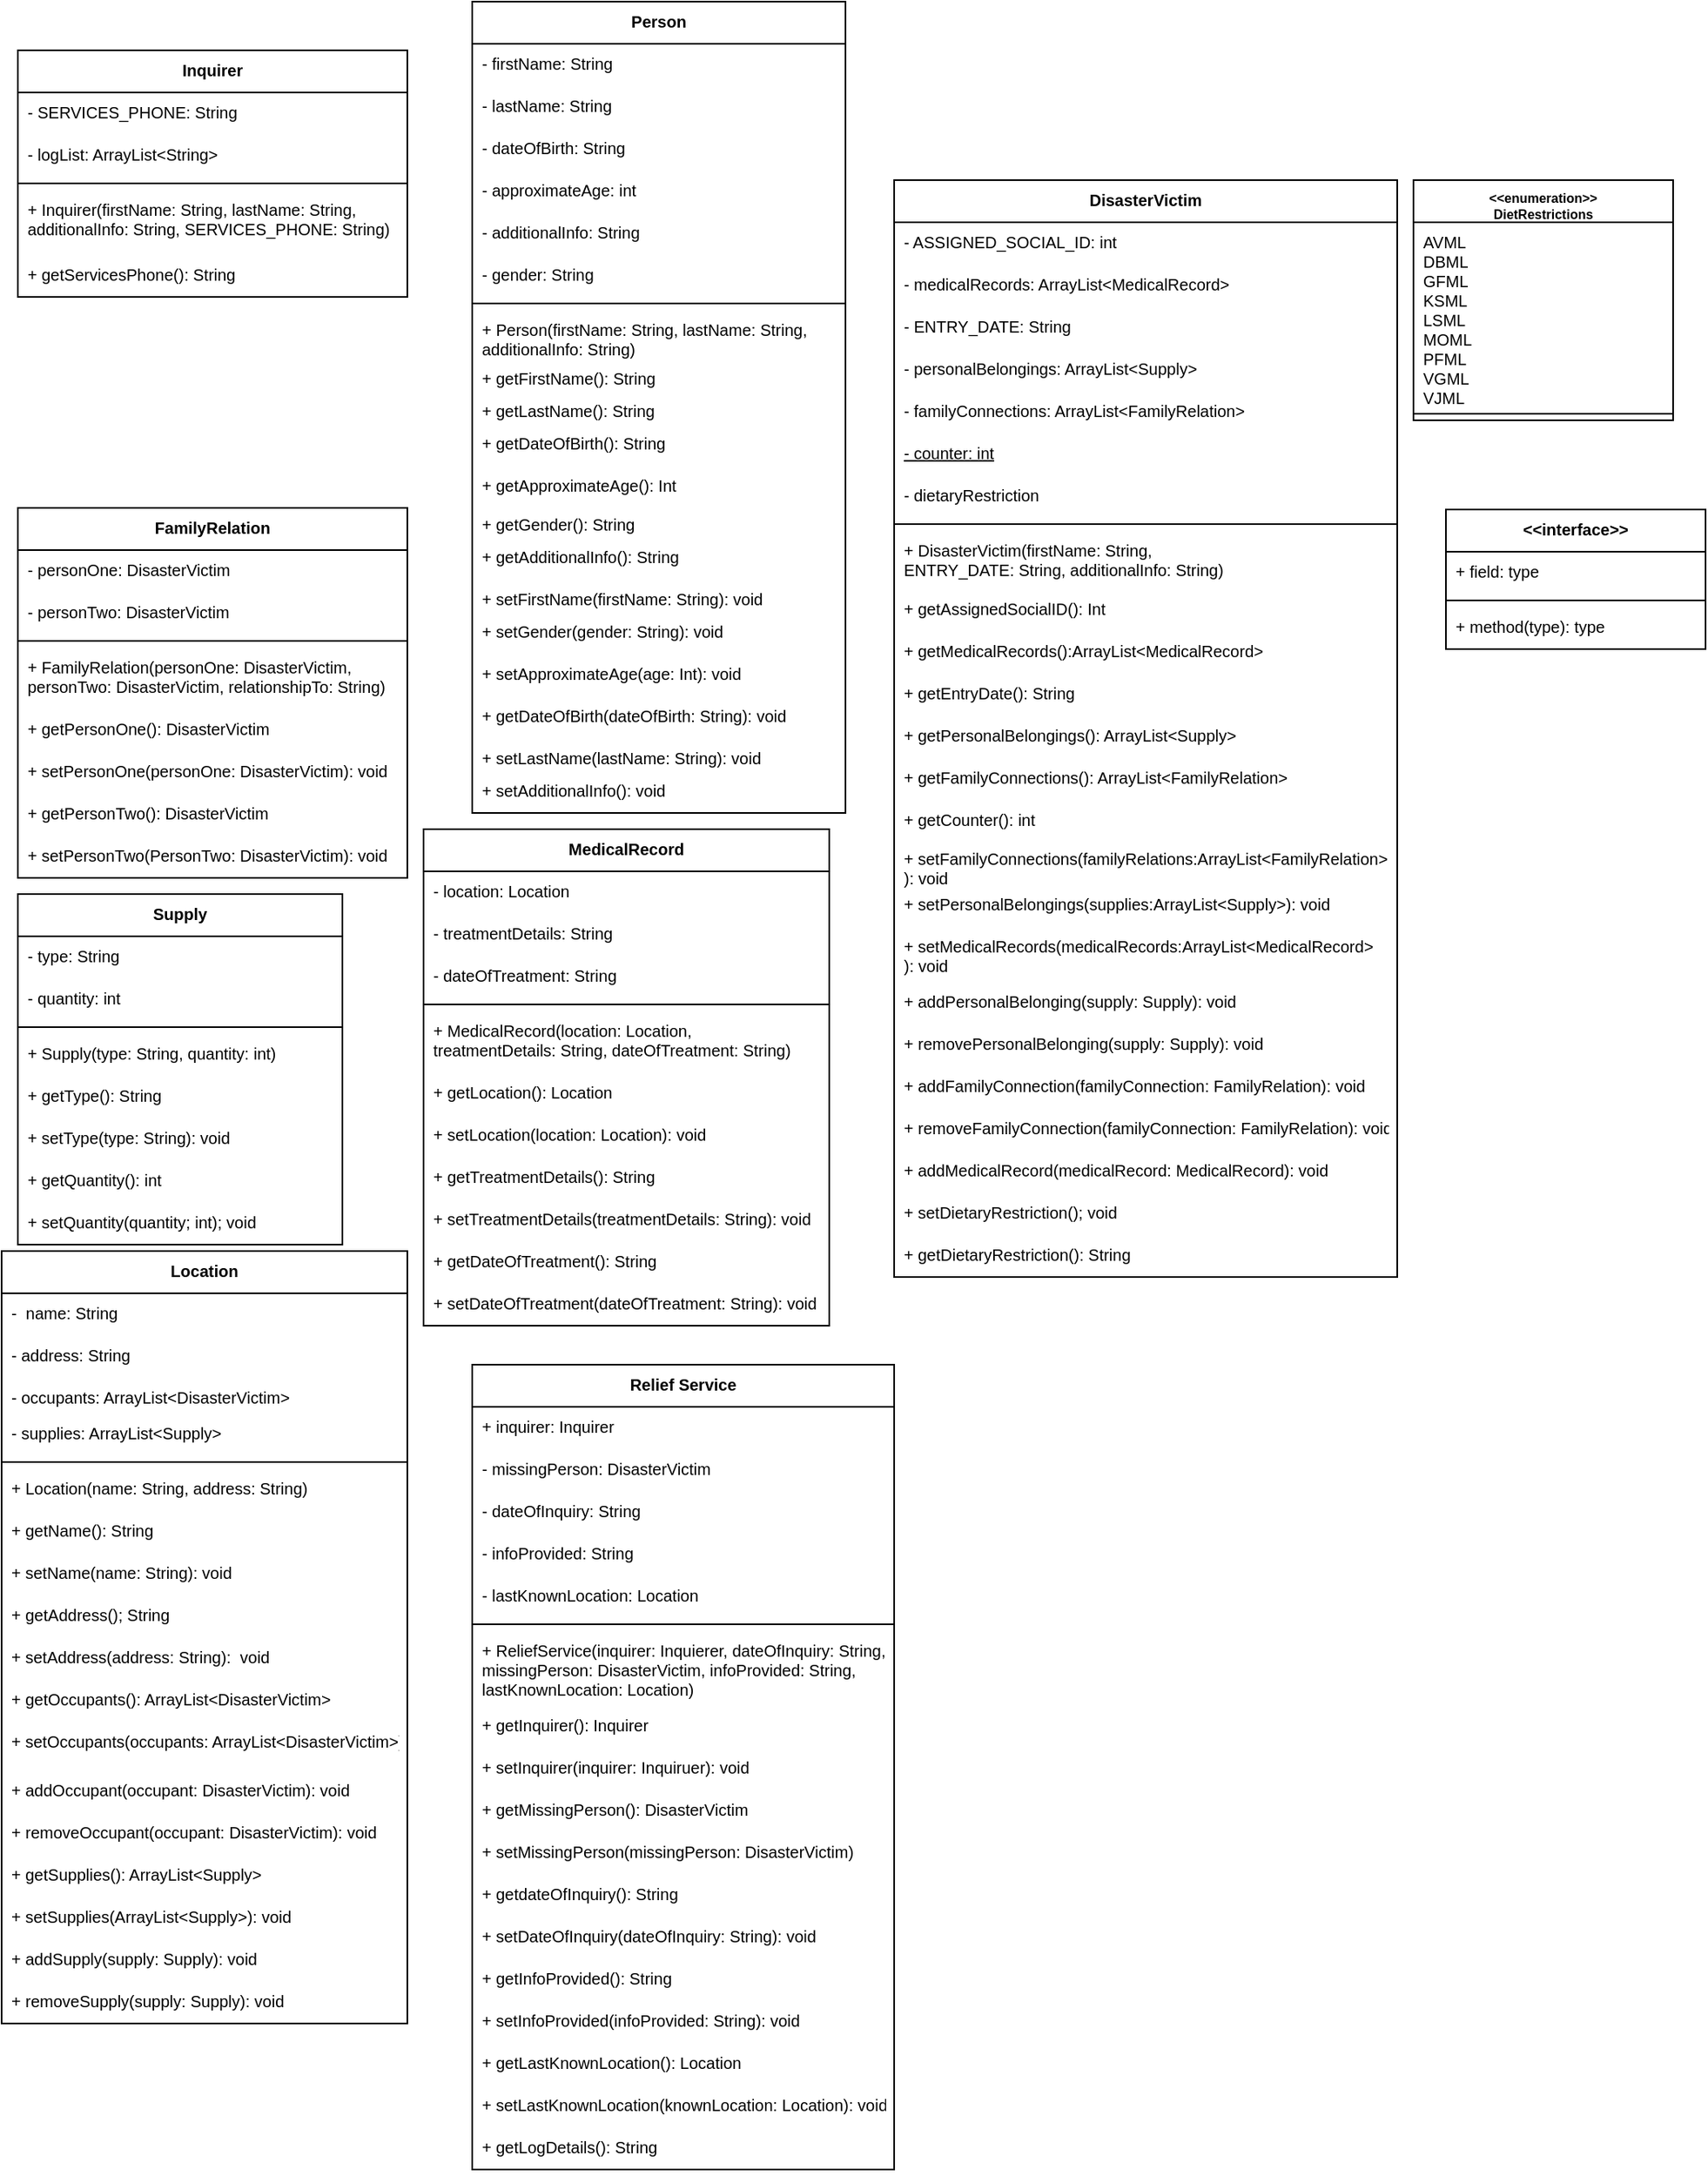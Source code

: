 <mxfile>
    <diagram id="2Wx-YCGaBBmbZaYyJ9i_" name="Page-1">
        <mxGraphModel dx="1131" dy="820" grid="1" gridSize="10" guides="1" tooltips="1" connect="1" arrows="1" fold="1" page="1" pageScale="1" pageWidth="850" pageHeight="1100" math="0" shadow="0">
            <root>
                <mxCell id="0"/>
                <mxCell id="1" parent="0"/>
                <mxCell id="32" value="DisasterVictim" style="swimlane;fontStyle=1;align=center;verticalAlign=top;childLayout=stackLayout;horizontal=1;startSize=26;horizontalStack=0;resizeParent=1;resizeParentMax=0;resizeLast=0;collapsible=1;marginBottom=0;fontSize=10;" vertex="1" parent="1">
                    <mxGeometry x="660" y="120" width="310" height="676" as="geometry"/>
                </mxCell>
                <mxCell id="33" value="- ASSIGNED_SOCIAL_ID: int" style="text;strokeColor=none;fillColor=none;align=left;verticalAlign=top;spacingLeft=4;spacingRight=4;overflow=hidden;rotatable=0;points=[[0,0.5],[1,0.5]];portConstraint=eastwest;fontSize=10;" vertex="1" parent="32">
                    <mxGeometry y="26" width="310" height="26" as="geometry"/>
                </mxCell>
                <mxCell id="36" value="- medicalRecords: ArrayList&lt;MedicalRecord&gt;" style="text;strokeColor=none;fillColor=none;align=left;verticalAlign=top;spacingLeft=4;spacingRight=4;overflow=hidden;rotatable=0;points=[[0,0.5],[1,0.5]];portConstraint=eastwest;fontSize=10;" vertex="1" parent="32">
                    <mxGeometry y="52" width="310" height="26" as="geometry"/>
                </mxCell>
                <mxCell id="38" value="- ENTRY_DATE: String" style="text;strokeColor=none;fillColor=none;align=left;verticalAlign=top;spacingLeft=4;spacingRight=4;overflow=hidden;rotatable=0;points=[[0,0.5],[1,0.5]];portConstraint=eastwest;fontSize=10;" vertex="1" parent="32">
                    <mxGeometry y="78" width="310" height="26" as="geometry"/>
                </mxCell>
                <mxCell id="39" value="- personalBelongings: ArrayList&lt;Supply&gt;" style="text;strokeColor=none;fillColor=none;align=left;verticalAlign=top;spacingLeft=4;spacingRight=4;overflow=hidden;rotatable=0;points=[[0,0.5],[1,0.5]];portConstraint=eastwest;fontSize=10;" vertex="1" parent="32">
                    <mxGeometry y="104" width="310" height="26" as="geometry"/>
                </mxCell>
                <mxCell id="83" value="- familyConnections: ArrayList&lt;FamilyRelation&gt;" style="text;strokeColor=none;fillColor=none;align=left;verticalAlign=top;spacingLeft=4;spacingRight=4;overflow=hidden;rotatable=0;points=[[0,0.5],[1,0.5]];portConstraint=eastwest;fontSize=10;" vertex="1" parent="32">
                    <mxGeometry y="130" width="310" height="26" as="geometry"/>
                </mxCell>
                <mxCell id="41" value="- counter: int" style="text;strokeColor=none;fillColor=none;align=left;verticalAlign=top;spacingLeft=4;spacingRight=4;overflow=hidden;rotatable=0;points=[[0,0.5],[1,0.5]];portConstraint=eastwest;fontSize=10;fontStyle=4" vertex="1" parent="32">
                    <mxGeometry y="156" width="310" height="26" as="geometry"/>
                </mxCell>
                <mxCell id="170" value="- dietaryRestriction" style="text;strokeColor=none;fillColor=none;align=left;verticalAlign=top;spacingLeft=4;spacingRight=4;overflow=hidden;rotatable=0;points=[[0,0.5],[1,0.5]];portConstraint=eastwest;fontSize=10;" vertex="1" parent="32">
                    <mxGeometry y="182" width="310" height="26" as="geometry"/>
                </mxCell>
                <mxCell id="34" value="" style="line;strokeWidth=1;fillColor=none;align=left;verticalAlign=middle;spacingTop=-1;spacingLeft=3;spacingRight=3;rotatable=0;labelPosition=right;points=[];portConstraint=eastwest;strokeColor=inherit;fontSize=10;" vertex="1" parent="32">
                    <mxGeometry y="208" width="310" height="8" as="geometry"/>
                </mxCell>
                <mxCell id="35" value="+ DisasterVictim(firstName: String, &#10;ENTRY_DATE: String, additionalInfo: String)" style="text;strokeColor=none;fillColor=none;align=left;verticalAlign=top;spacingLeft=4;spacingRight=4;overflow=hidden;rotatable=0;points=[[0,0.5],[1,0.5]];portConstraint=eastwest;fontSize=10;" vertex="1" parent="32">
                    <mxGeometry y="216" width="310" height="36" as="geometry"/>
                </mxCell>
                <mxCell id="80" value="+ getAssignedSocialID(): Int" style="text;strokeColor=none;fillColor=none;align=left;verticalAlign=top;spacingLeft=4;spacingRight=4;overflow=hidden;rotatable=0;points=[[0,0.5],[1,0.5]];portConstraint=eastwest;fontSize=10;" vertex="1" parent="32">
                    <mxGeometry y="252" width="310" height="26" as="geometry"/>
                </mxCell>
                <mxCell id="81" value="+ getMedicalRecords():ArrayList&lt;MedicalRecord&gt;" style="text;strokeColor=none;fillColor=none;align=left;verticalAlign=top;spacingLeft=4;spacingRight=4;overflow=hidden;rotatable=0;points=[[0,0.5],[1,0.5]];portConstraint=eastwest;fontSize=10;" vertex="1" parent="32">
                    <mxGeometry y="278" width="310" height="26" as="geometry"/>
                </mxCell>
                <mxCell id="82" value="+ getEntryDate(): String" style="text;strokeColor=none;fillColor=none;align=left;verticalAlign=top;spacingLeft=4;spacingRight=4;overflow=hidden;rotatable=0;points=[[0,0.5],[1,0.5]];portConstraint=eastwest;fontSize=10;" vertex="1" parent="32">
                    <mxGeometry y="304" width="310" height="26" as="geometry"/>
                </mxCell>
                <mxCell id="84" value="+ getPersonalBelongings(): ArrayList&lt;Supply&gt;" style="text;strokeColor=none;fillColor=none;align=left;verticalAlign=top;spacingLeft=4;spacingRight=4;overflow=hidden;rotatable=0;points=[[0,0.5],[1,0.5]];portConstraint=eastwest;fontSize=10;" vertex="1" parent="32">
                    <mxGeometry y="330" width="310" height="26" as="geometry"/>
                </mxCell>
                <mxCell id="85" value="+ getFamilyConnections(): ArrayList&lt;FamilyRelation&gt;" style="text;strokeColor=none;fillColor=none;align=left;verticalAlign=top;spacingLeft=4;spacingRight=4;overflow=hidden;rotatable=0;points=[[0,0.5],[1,0.5]];portConstraint=eastwest;fontSize=10;" vertex="1" parent="32">
                    <mxGeometry y="356" width="310" height="26" as="geometry"/>
                </mxCell>
                <mxCell id="86" value="+ getCounter(): int" style="text;strokeColor=none;fillColor=none;align=left;verticalAlign=top;spacingLeft=4;spacingRight=4;overflow=hidden;rotatable=0;points=[[0,0.5],[1,0.5]];portConstraint=eastwest;fontSize=10;" vertex="1" parent="32">
                    <mxGeometry y="382" width="310" height="24" as="geometry"/>
                </mxCell>
                <mxCell id="92" value="+ setFamilyConnections(familyRelations:ArrayList&lt;FamilyRelation&gt;&#10;): void" style="text;strokeColor=none;fillColor=none;align=left;verticalAlign=top;spacingLeft=4;spacingRight=4;overflow=hidden;rotatable=0;points=[[0,0.5],[1,0.5]];portConstraint=eastwest;fontSize=10;" vertex="1" parent="32">
                    <mxGeometry y="406" width="310" height="28" as="geometry"/>
                </mxCell>
                <mxCell id="91" value="+ setPersonalBelongings(supplies:ArrayList&lt;Supply&gt;): void" style="text;strokeColor=none;fillColor=none;align=left;verticalAlign=top;spacingLeft=4;spacingRight=4;overflow=hidden;rotatable=0;points=[[0,0.5],[1,0.5]];portConstraint=eastwest;fontSize=10;" vertex="1" parent="32">
                    <mxGeometry y="434" width="310" height="26" as="geometry"/>
                </mxCell>
                <mxCell id="89" value="+ setMedicalRecords(medicalRecords:ArrayList&lt;MedicalRecord&gt;&#10;): void" style="text;strokeColor=none;fillColor=none;align=left;verticalAlign=top;spacingLeft=4;spacingRight=4;overflow=hidden;rotatable=0;points=[[0,0.5],[1,0.5]];portConstraint=eastwest;fontSize=10;" vertex="1" parent="32">
                    <mxGeometry y="460" width="310" height="34" as="geometry"/>
                </mxCell>
                <mxCell id="94" value="+ addPersonalBelonging(supply: Supply): void" style="text;strokeColor=none;fillColor=none;align=left;verticalAlign=top;spacingLeft=4;spacingRight=4;overflow=hidden;rotatable=0;points=[[0,0.5],[1,0.5]];portConstraint=eastwest;fontSize=10;" vertex="1" parent="32">
                    <mxGeometry y="494" width="310" height="26" as="geometry"/>
                </mxCell>
                <mxCell id="95" value="+ removePersonalBelonging(supply: Supply): void" style="text;strokeColor=none;fillColor=none;align=left;verticalAlign=top;spacingLeft=4;spacingRight=4;overflow=hidden;rotatable=0;points=[[0,0.5],[1,0.5]];portConstraint=eastwest;fontSize=10;" vertex="1" parent="32">
                    <mxGeometry y="520" width="310" height="26" as="geometry"/>
                </mxCell>
                <mxCell id="96" value="+ addFamilyConnection(familyConnection: FamilyRelation): void" style="text;strokeColor=none;fillColor=none;align=left;verticalAlign=top;spacingLeft=4;spacingRight=4;overflow=hidden;rotatable=0;points=[[0,0.5],[1,0.5]];portConstraint=eastwest;fontSize=10;" vertex="1" parent="32">
                    <mxGeometry y="546" width="310" height="26" as="geometry"/>
                </mxCell>
                <mxCell id="97" value="+ removeFamilyConnection(familyConnection: FamilyRelation): void" style="text;strokeColor=none;fillColor=none;align=left;verticalAlign=top;spacingLeft=4;spacingRight=4;overflow=hidden;rotatable=0;points=[[0,0.5],[1,0.5]];portConstraint=eastwest;fontSize=10;" vertex="1" parent="32">
                    <mxGeometry y="572" width="310" height="26" as="geometry"/>
                </mxCell>
                <mxCell id="98" value="+ addMedicalRecord(medicalRecord: MedicalRecord): void" style="text;strokeColor=none;fillColor=none;align=left;verticalAlign=top;spacingLeft=4;spacingRight=4;overflow=hidden;rotatable=0;points=[[0,0.5],[1,0.5]];portConstraint=eastwest;fontSize=10;" vertex="1" parent="32">
                    <mxGeometry y="598" width="310" height="26" as="geometry"/>
                </mxCell>
                <mxCell id="171" value="+ setDietaryRestriction(); void" style="text;strokeColor=none;fillColor=none;align=left;verticalAlign=top;spacingLeft=4;spacingRight=4;overflow=hidden;rotatable=0;points=[[0,0.5],[1,0.5]];portConstraint=eastwest;fontSize=10;" vertex="1" parent="32">
                    <mxGeometry y="624" width="310" height="26" as="geometry"/>
                </mxCell>
                <mxCell id="172" value="+ getDietaryRestriction(): String" style="text;strokeColor=none;fillColor=none;align=left;verticalAlign=top;spacingLeft=4;spacingRight=4;overflow=hidden;rotatable=0;points=[[0,0.5],[1,0.5]];portConstraint=eastwest;fontSize=10;" vertex="1" parent="32">
                    <mxGeometry y="650" width="310" height="26" as="geometry"/>
                </mxCell>
                <mxCell id="42" value="Person" style="swimlane;fontStyle=1;align=center;verticalAlign=top;childLayout=stackLayout;horizontal=1;startSize=26;horizontalStack=0;resizeParent=1;resizeParentMax=0;resizeLast=0;collapsible=1;marginBottom=0;fontSize=10;" vertex="1" parent="1">
                    <mxGeometry x="400" y="10" width="230" height="500" as="geometry"/>
                </mxCell>
                <mxCell id="43" value="- firstName: String" style="text;strokeColor=none;fillColor=none;align=left;verticalAlign=top;spacingLeft=4;spacingRight=4;overflow=hidden;rotatable=0;points=[[0,0.5],[1,0.5]];portConstraint=eastwest;fontSize=10;" vertex="1" parent="42">
                    <mxGeometry y="26" width="230" height="26" as="geometry"/>
                </mxCell>
                <mxCell id="46" value="- lastName: String" style="text;strokeColor=none;fillColor=none;align=left;verticalAlign=top;spacingLeft=4;spacingRight=4;overflow=hidden;rotatable=0;points=[[0,0.5],[1,0.5]];portConstraint=eastwest;fontSize=10;" vertex="1" parent="42">
                    <mxGeometry y="52" width="230" height="26" as="geometry"/>
                </mxCell>
                <mxCell id="47" value="- dateOfBirth: String" style="text;strokeColor=none;fillColor=none;align=left;verticalAlign=top;spacingLeft=4;spacingRight=4;overflow=hidden;rotatable=0;points=[[0,0.5],[1,0.5]];portConstraint=eastwest;fontSize=10;" vertex="1" parent="42">
                    <mxGeometry y="78" width="230" height="26" as="geometry"/>
                </mxCell>
                <mxCell id="48" value="- approximateAge: int" style="text;strokeColor=none;fillColor=none;align=left;verticalAlign=top;spacingLeft=4;spacingRight=4;overflow=hidden;rotatable=0;points=[[0,0.5],[1,0.5]];portConstraint=eastwest;fontSize=10;" vertex="1" parent="42">
                    <mxGeometry y="104" width="230" height="26" as="geometry"/>
                </mxCell>
                <mxCell id="50" value="- additionalInfo: String" style="text;strokeColor=none;fillColor=none;align=left;verticalAlign=top;spacingLeft=4;spacingRight=4;overflow=hidden;rotatable=0;points=[[0,0.5],[1,0.5]];portConstraint=eastwest;fontSize=10;" vertex="1" parent="42">
                    <mxGeometry y="130" width="230" height="26" as="geometry"/>
                </mxCell>
                <mxCell id="51" value="- gender: String" style="text;strokeColor=none;fillColor=none;align=left;verticalAlign=top;spacingLeft=4;spacingRight=4;overflow=hidden;rotatable=0;points=[[0,0.5],[1,0.5]];portConstraint=eastwest;fontSize=10;" vertex="1" parent="42">
                    <mxGeometry y="156" width="230" height="26" as="geometry"/>
                </mxCell>
                <mxCell id="44" value="" style="line;strokeWidth=1;fillColor=none;align=left;verticalAlign=middle;spacingTop=-1;spacingLeft=3;spacingRight=3;rotatable=0;labelPosition=right;points=[];portConstraint=eastwest;strokeColor=inherit;fontSize=10;" vertex="1" parent="42">
                    <mxGeometry y="182" width="230" height="8" as="geometry"/>
                </mxCell>
                <mxCell id="45" value="+ Person(firstName: String, lastName: String,&#10;additionalInfo: String)" style="text;strokeColor=none;fillColor=none;align=left;verticalAlign=top;spacingLeft=4;spacingRight=4;overflow=hidden;rotatable=0;points=[[0,0.5],[1,0.5]];portConstraint=eastwest;fontSize=10;" vertex="1" parent="42">
                    <mxGeometry y="190" width="230" height="30" as="geometry"/>
                </mxCell>
                <mxCell id="66" value="+ getFirstName(): String" style="text;strokeColor=none;fillColor=none;align=left;verticalAlign=top;spacingLeft=4;spacingRight=4;overflow=hidden;rotatable=0;points=[[0,0.5],[1,0.5]];portConstraint=eastwest;fontSize=10;" vertex="1" parent="42">
                    <mxGeometry y="220" width="230" height="20" as="geometry"/>
                </mxCell>
                <mxCell id="67" value="+ getLastName(): String" style="text;strokeColor=none;fillColor=none;align=left;verticalAlign=top;spacingLeft=4;spacingRight=4;overflow=hidden;rotatable=0;points=[[0,0.5],[1,0.5]];portConstraint=eastwest;fontSize=10;" vertex="1" parent="42">
                    <mxGeometry y="240" width="230" height="20" as="geometry"/>
                </mxCell>
                <mxCell id="68" value="+ getDateOfBirth(): String" style="text;strokeColor=none;fillColor=none;align=left;verticalAlign=top;spacingLeft=4;spacingRight=4;overflow=hidden;rotatable=0;points=[[0,0.5],[1,0.5]];portConstraint=eastwest;fontSize=10;" vertex="1" parent="42">
                    <mxGeometry y="260" width="230" height="26" as="geometry"/>
                </mxCell>
                <mxCell id="72" value="+ getApproximateAge(): Int" style="text;strokeColor=none;fillColor=none;align=left;verticalAlign=top;spacingLeft=4;spacingRight=4;overflow=hidden;rotatable=0;points=[[0,0.5],[1,0.5]];portConstraint=eastwest;fontSize=10;" vertex="1" parent="42">
                    <mxGeometry y="286" width="230" height="24" as="geometry"/>
                </mxCell>
                <mxCell id="71" value="+ getGender(): String" style="text;strokeColor=none;fillColor=none;align=left;verticalAlign=top;spacingLeft=4;spacingRight=4;overflow=hidden;rotatable=0;points=[[0,0.5],[1,0.5]];portConstraint=eastwest;fontSize=10;" vertex="1" parent="42">
                    <mxGeometry y="310" width="230" height="20" as="geometry"/>
                </mxCell>
                <mxCell id="78" value="+ getAdditionalInfo(): String" style="text;strokeColor=none;fillColor=none;align=left;verticalAlign=top;spacingLeft=4;spacingRight=4;overflow=hidden;rotatable=0;points=[[0,0.5],[1,0.5]];portConstraint=eastwest;fontSize=10;" vertex="1" parent="42">
                    <mxGeometry y="330" width="230" height="26" as="geometry"/>
                </mxCell>
                <mxCell id="73" value="+ setFirstName(firstName: String): void" style="text;strokeColor=none;fillColor=none;align=left;verticalAlign=top;spacingLeft=4;spacingRight=4;overflow=hidden;rotatable=0;points=[[0,0.5],[1,0.5]];portConstraint=eastwest;fontSize=10;" vertex="1" parent="42">
                    <mxGeometry y="356" width="230" height="20" as="geometry"/>
                </mxCell>
                <mxCell id="77" value="+ setGender(gender: String): void" style="text;strokeColor=none;fillColor=none;align=left;verticalAlign=top;spacingLeft=4;spacingRight=4;overflow=hidden;rotatable=0;points=[[0,0.5],[1,0.5]];portConstraint=eastwest;fontSize=10;" vertex="1" parent="42">
                    <mxGeometry y="376" width="230" height="26" as="geometry"/>
                </mxCell>
                <mxCell id="76" value="+ setApproximateAge(age: Int): void" style="text;strokeColor=none;fillColor=none;align=left;verticalAlign=top;spacingLeft=4;spacingRight=4;overflow=hidden;rotatable=0;points=[[0,0.5],[1,0.5]];portConstraint=eastwest;fontSize=10;" vertex="1" parent="42">
                    <mxGeometry y="402" width="230" height="26" as="geometry"/>
                </mxCell>
                <mxCell id="75" value="+ getDateOfBirth(dateOfBirth: String): void" style="text;strokeColor=none;fillColor=none;align=left;verticalAlign=top;spacingLeft=4;spacingRight=4;overflow=hidden;rotatable=0;points=[[0,0.5],[1,0.5]];portConstraint=eastwest;fontSize=10;" vertex="1" parent="42">
                    <mxGeometry y="428" width="230" height="26" as="geometry"/>
                </mxCell>
                <mxCell id="74" value="+ setLastName(lastName: String): void" style="text;strokeColor=none;fillColor=none;align=left;verticalAlign=top;spacingLeft=4;spacingRight=4;overflow=hidden;rotatable=0;points=[[0,0.5],[1,0.5]];portConstraint=eastwest;fontSize=10;" vertex="1" parent="42">
                    <mxGeometry y="454" width="230" height="20" as="geometry"/>
                </mxCell>
                <mxCell id="79" value="+ setAdditionalInfo(): void" style="text;strokeColor=none;fillColor=none;align=left;verticalAlign=top;spacingLeft=4;spacingRight=4;overflow=hidden;rotatable=0;points=[[0,0.5],[1,0.5]];portConstraint=eastwest;fontSize=10;" vertex="1" parent="42">
                    <mxGeometry y="474" width="230" height="26" as="geometry"/>
                </mxCell>
                <mxCell id="52" value="Inquirer" style="swimlane;fontStyle=1;align=center;verticalAlign=top;childLayout=stackLayout;horizontal=1;startSize=26;horizontalStack=0;resizeParent=1;resizeParentMax=0;resizeLast=0;collapsible=1;marginBottom=0;fontSize=10;" vertex="1" parent="1">
                    <mxGeometry x="120" y="40" width="240" height="152" as="geometry"/>
                </mxCell>
                <mxCell id="53" value="- SERVICES_PHONE: String" style="text;strokeColor=none;fillColor=none;align=left;verticalAlign=top;spacingLeft=4;spacingRight=4;overflow=hidden;rotatable=0;points=[[0,0.5],[1,0.5]];portConstraint=eastwest;fontSize=10;" vertex="1" parent="52">
                    <mxGeometry y="26" width="240" height="26" as="geometry"/>
                </mxCell>
                <mxCell id="177" value="- logList: ArrayList&lt;String&gt;" style="text;strokeColor=none;fillColor=none;align=left;verticalAlign=top;spacingLeft=4;spacingRight=4;overflow=hidden;rotatable=0;points=[[0,0.5],[1,0.5]];portConstraint=eastwest;fontSize=10;" vertex="1" parent="52">
                    <mxGeometry y="52" width="240" height="26" as="geometry"/>
                </mxCell>
                <mxCell id="54" value="" style="line;strokeWidth=1;fillColor=none;align=left;verticalAlign=middle;spacingTop=-1;spacingLeft=3;spacingRight=3;rotatable=0;labelPosition=right;points=[];portConstraint=eastwest;strokeColor=inherit;fontSize=10;" vertex="1" parent="52">
                    <mxGeometry y="78" width="240" height="8" as="geometry"/>
                </mxCell>
                <mxCell id="55" value="+ Inquirer(firstName: String, lastName: String,&#10;additionalInfo: String, SERVICES_PHONE: String)&#10;" style="text;strokeColor=none;fillColor=none;align=left;verticalAlign=top;spacingLeft=4;spacingRight=4;overflow=hidden;rotatable=0;points=[[0,0.5],[1,0.5]];portConstraint=eastwest;fontSize=10;" vertex="1" parent="52">
                    <mxGeometry y="86" width="240" height="40" as="geometry"/>
                </mxCell>
                <mxCell id="99" value="+ getServicesPhone(): String" style="text;strokeColor=none;fillColor=none;align=left;verticalAlign=top;spacingLeft=4;spacingRight=4;overflow=hidden;rotatable=0;points=[[0,0.5],[1,0.5]];portConstraint=eastwest;fontSize=10;" vertex="1" parent="52">
                    <mxGeometry y="126" width="240" height="26" as="geometry"/>
                </mxCell>
                <mxCell id="60" value="FamilyRelation" style="swimlane;fontStyle=1;align=center;verticalAlign=top;childLayout=stackLayout;horizontal=1;startSize=26;horizontalStack=0;resizeParent=1;resizeParentMax=0;resizeLast=0;collapsible=1;marginBottom=0;fontSize=10;" vertex="1" parent="1">
                    <mxGeometry x="120" y="322" width="240" height="228" as="geometry"/>
                </mxCell>
                <mxCell id="61" value="- personOne: DisasterVictim" style="text;strokeColor=none;fillColor=none;align=left;verticalAlign=top;spacingLeft=4;spacingRight=4;overflow=hidden;rotatable=0;points=[[0,0.5],[1,0.5]];portConstraint=eastwest;fontSize=10;" vertex="1" parent="60">
                    <mxGeometry y="26" width="240" height="26" as="geometry"/>
                </mxCell>
                <mxCell id="100" value="- personTwo: DisasterVictim" style="text;strokeColor=none;fillColor=none;align=left;verticalAlign=top;spacingLeft=4;spacingRight=4;overflow=hidden;rotatable=0;points=[[0,0.5],[1,0.5]];portConstraint=eastwest;fontSize=10;" vertex="1" parent="60">
                    <mxGeometry y="52" width="240" height="26" as="geometry"/>
                </mxCell>
                <mxCell id="62" value="" style="line;strokeWidth=1;fillColor=none;align=left;verticalAlign=middle;spacingTop=-1;spacingLeft=3;spacingRight=3;rotatable=0;labelPosition=right;points=[];portConstraint=eastwest;strokeColor=inherit;fontSize=10;" vertex="1" parent="60">
                    <mxGeometry y="78" width="240" height="8" as="geometry"/>
                </mxCell>
                <mxCell id="102" value="+ FamilyRelation(personOne: DisasterVictim,&#10;personTwo: DisasterVictim, relationshipTo: String)" style="text;strokeColor=none;fillColor=none;align=left;verticalAlign=top;spacingLeft=4;spacingRight=4;overflow=hidden;rotatable=0;points=[[0,0.5],[1,0.5]];portConstraint=eastwest;fontSize=10;" vertex="1" parent="60">
                    <mxGeometry y="86" width="240" height="38" as="geometry"/>
                </mxCell>
                <mxCell id="103" value="+ getPersonOne(): DisasterVictim" style="text;strokeColor=none;fillColor=none;align=left;verticalAlign=top;spacingLeft=4;spacingRight=4;overflow=hidden;rotatable=0;points=[[0,0.5],[1,0.5]];portConstraint=eastwest;fontSize=10;" vertex="1" parent="60">
                    <mxGeometry y="124" width="240" height="26" as="geometry"/>
                </mxCell>
                <mxCell id="63" value="+ setPersonOne(personOne: DisasterVictim): void" style="text;strokeColor=none;fillColor=none;align=left;verticalAlign=top;spacingLeft=4;spacingRight=4;overflow=hidden;rotatable=0;points=[[0,0.5],[1,0.5]];portConstraint=eastwest;fontSize=10;" vertex="1" parent="60">
                    <mxGeometry y="150" width="240" height="26" as="geometry"/>
                </mxCell>
                <mxCell id="104" value="+ getPersonTwo(): DisasterVictim" style="text;strokeColor=none;fillColor=none;align=left;verticalAlign=top;spacingLeft=4;spacingRight=4;overflow=hidden;rotatable=0;points=[[0,0.5],[1,0.5]];portConstraint=eastwest;fontSize=10;" vertex="1" parent="60">
                    <mxGeometry y="176" width="240" height="26" as="geometry"/>
                </mxCell>
                <mxCell id="105" value="+ setPersonTwo(PersonTwo: DisasterVictim): void" style="text;strokeColor=none;fillColor=none;align=left;verticalAlign=top;spacingLeft=4;spacingRight=4;overflow=hidden;rotatable=0;points=[[0,0.5],[1,0.5]];portConstraint=eastwest;fontSize=10;" vertex="1" parent="60">
                    <mxGeometry y="202" width="240" height="26" as="geometry"/>
                </mxCell>
                <mxCell id="107" value="Supply" style="swimlane;fontStyle=1;align=center;verticalAlign=top;childLayout=stackLayout;horizontal=1;startSize=26;horizontalStack=0;resizeParent=1;resizeParentMax=0;resizeLast=0;collapsible=1;marginBottom=0;fontSize=10;" vertex="1" parent="1">
                    <mxGeometry x="120" y="560" width="200" height="216" as="geometry"/>
                </mxCell>
                <mxCell id="108" value="- type: String" style="text;strokeColor=none;fillColor=none;align=left;verticalAlign=top;spacingLeft=4;spacingRight=4;overflow=hidden;rotatable=0;points=[[0,0.5],[1,0.5]];portConstraint=eastwest;fontSize=10;" vertex="1" parent="107">
                    <mxGeometry y="26" width="200" height="26" as="geometry"/>
                </mxCell>
                <mxCell id="111" value="- quantity: int" style="text;strokeColor=none;fillColor=none;align=left;verticalAlign=top;spacingLeft=4;spacingRight=4;overflow=hidden;rotatable=0;points=[[0,0.5],[1,0.5]];portConstraint=eastwest;fontSize=10;" vertex="1" parent="107">
                    <mxGeometry y="52" width="200" height="26" as="geometry"/>
                </mxCell>
                <mxCell id="109" value="" style="line;strokeWidth=1;fillColor=none;align=left;verticalAlign=middle;spacingTop=-1;spacingLeft=3;spacingRight=3;rotatable=0;labelPosition=right;points=[];portConstraint=eastwest;strokeColor=inherit;fontSize=10;" vertex="1" parent="107">
                    <mxGeometry y="78" width="200" height="8" as="geometry"/>
                </mxCell>
                <mxCell id="110" value="+ Supply(type: String, quantity: int)" style="text;strokeColor=none;fillColor=none;align=left;verticalAlign=top;spacingLeft=4;spacingRight=4;overflow=hidden;rotatable=0;points=[[0,0.5],[1,0.5]];portConstraint=eastwest;fontSize=10;" vertex="1" parent="107">
                    <mxGeometry y="86" width="200" height="26" as="geometry"/>
                </mxCell>
                <mxCell id="112" value="+ getType(): String" style="text;strokeColor=none;fillColor=none;align=left;verticalAlign=top;spacingLeft=4;spacingRight=4;overflow=hidden;rotatable=0;points=[[0,0.5],[1,0.5]];portConstraint=eastwest;fontSize=10;" vertex="1" parent="107">
                    <mxGeometry y="112" width="200" height="26" as="geometry"/>
                </mxCell>
                <mxCell id="113" value="+ setType(type: String): void" style="text;strokeColor=none;fillColor=none;align=left;verticalAlign=top;spacingLeft=4;spacingRight=4;overflow=hidden;rotatable=0;points=[[0,0.5],[1,0.5]];portConstraint=eastwest;fontSize=10;" vertex="1" parent="107">
                    <mxGeometry y="138" width="200" height="26" as="geometry"/>
                </mxCell>
                <mxCell id="114" value="+ getQuantity(): int" style="text;strokeColor=none;fillColor=none;align=left;verticalAlign=top;spacingLeft=4;spacingRight=4;overflow=hidden;rotatable=0;points=[[0,0.5],[1,0.5]];portConstraint=eastwest;fontSize=10;" vertex="1" parent="107">
                    <mxGeometry y="164" width="200" height="26" as="geometry"/>
                </mxCell>
                <mxCell id="115" value="+ setQuantity(quantity; int); void" style="text;strokeColor=none;fillColor=none;align=left;verticalAlign=top;spacingLeft=4;spacingRight=4;overflow=hidden;rotatable=0;points=[[0,0.5],[1,0.5]];portConstraint=eastwest;fontSize=10;" vertex="1" parent="107">
                    <mxGeometry y="190" width="200" height="26" as="geometry"/>
                </mxCell>
                <mxCell id="116" value="MedicalRecord" style="swimlane;fontStyle=1;align=center;verticalAlign=top;childLayout=stackLayout;horizontal=1;startSize=26;horizontalStack=0;resizeParent=1;resizeParentMax=0;resizeLast=0;collapsible=1;marginBottom=0;fontSize=10;" vertex="1" parent="1">
                    <mxGeometry x="370" y="520" width="250" height="306" as="geometry"/>
                </mxCell>
                <mxCell id="117" value="- location: Location" style="text;strokeColor=none;fillColor=none;align=left;verticalAlign=top;spacingLeft=4;spacingRight=4;overflow=hidden;rotatable=0;points=[[0,0.5],[1,0.5]];portConstraint=eastwest;fontSize=10;" vertex="1" parent="116">
                    <mxGeometry y="26" width="250" height="26" as="geometry"/>
                </mxCell>
                <mxCell id="120" value="- treatmentDetails: String" style="text;strokeColor=none;fillColor=none;align=left;verticalAlign=top;spacingLeft=4;spacingRight=4;overflow=hidden;rotatable=0;points=[[0,0.5],[1,0.5]];portConstraint=eastwest;fontSize=10;" vertex="1" parent="116">
                    <mxGeometry y="52" width="250" height="26" as="geometry"/>
                </mxCell>
                <mxCell id="121" value="- dateOfTreatment: String" style="text;strokeColor=none;fillColor=none;align=left;verticalAlign=top;spacingLeft=4;spacingRight=4;overflow=hidden;rotatable=0;points=[[0,0.5],[1,0.5]];portConstraint=eastwest;fontSize=10;" vertex="1" parent="116">
                    <mxGeometry y="78" width="250" height="26" as="geometry"/>
                </mxCell>
                <mxCell id="118" value="" style="line;strokeWidth=1;fillColor=none;align=left;verticalAlign=middle;spacingTop=-1;spacingLeft=3;spacingRight=3;rotatable=0;labelPosition=right;points=[];portConstraint=eastwest;strokeColor=inherit;fontSize=10;" vertex="1" parent="116">
                    <mxGeometry y="104" width="250" height="8" as="geometry"/>
                </mxCell>
                <mxCell id="122" value="+ MedicalRecord(location: Location, &#10;treatmentDetails: String, dateOfTreatment: String)" style="text;strokeColor=none;fillColor=none;align=left;verticalAlign=top;spacingLeft=4;spacingRight=4;overflow=hidden;rotatable=0;points=[[0,0.5],[1,0.5]];portConstraint=eastwest;fontSize=10;" vertex="1" parent="116">
                    <mxGeometry y="112" width="250" height="38" as="geometry"/>
                </mxCell>
                <mxCell id="119" value="+ getLocation(): Location" style="text;strokeColor=none;fillColor=none;align=left;verticalAlign=top;spacingLeft=4;spacingRight=4;overflow=hidden;rotatable=0;points=[[0,0.5],[1,0.5]];portConstraint=eastwest;fontSize=10;" vertex="1" parent="116">
                    <mxGeometry y="150" width="250" height="26" as="geometry"/>
                </mxCell>
                <mxCell id="123" value="+ setLocation(location: Location): void" style="text;strokeColor=none;fillColor=none;align=left;verticalAlign=top;spacingLeft=4;spacingRight=4;overflow=hidden;rotatable=0;points=[[0,0.5],[1,0.5]];portConstraint=eastwest;fontSize=10;" vertex="1" parent="116">
                    <mxGeometry y="176" width="250" height="26" as="geometry"/>
                </mxCell>
                <mxCell id="124" value="+ getTreatmentDetails(): String" style="text;strokeColor=none;fillColor=none;align=left;verticalAlign=top;spacingLeft=4;spacingRight=4;overflow=hidden;rotatable=0;points=[[0,0.5],[1,0.5]];portConstraint=eastwest;fontSize=10;" vertex="1" parent="116">
                    <mxGeometry y="202" width="250" height="26" as="geometry"/>
                </mxCell>
                <mxCell id="125" value="+ setTreatmentDetails(treatmentDetails: String): void" style="text;strokeColor=none;fillColor=none;align=left;verticalAlign=top;spacingLeft=4;spacingRight=4;overflow=hidden;rotatable=0;points=[[0,0.5],[1,0.5]];portConstraint=eastwest;fontSize=10;" vertex="1" parent="116">
                    <mxGeometry y="228" width="250" height="26" as="geometry"/>
                </mxCell>
                <mxCell id="126" value="+ getDateOfTreatment(): String" style="text;strokeColor=none;fillColor=none;align=left;verticalAlign=top;spacingLeft=4;spacingRight=4;overflow=hidden;rotatable=0;points=[[0,0.5],[1,0.5]];portConstraint=eastwest;fontSize=10;" vertex="1" parent="116">
                    <mxGeometry y="254" width="250" height="26" as="geometry"/>
                </mxCell>
                <mxCell id="127" value="+ setDateOfTreatment(dateOfTreatment: String): void" style="text;strokeColor=none;fillColor=none;align=left;verticalAlign=top;spacingLeft=4;spacingRight=4;overflow=hidden;rotatable=0;points=[[0,0.5],[1,0.5]];portConstraint=eastwest;fontSize=10;" vertex="1" parent="116">
                    <mxGeometry y="280" width="250" height="26" as="geometry"/>
                </mxCell>
                <mxCell id="128" value="Location" style="swimlane;fontStyle=1;align=center;verticalAlign=top;childLayout=stackLayout;horizontal=1;startSize=26;horizontalStack=0;resizeParent=1;resizeParentMax=0;resizeLast=0;collapsible=1;marginBottom=0;fontSize=10;" vertex="1" parent="1">
                    <mxGeometry x="110" y="780" width="250" height="476" as="geometry"/>
                </mxCell>
                <mxCell id="129" value="-  name: String" style="text;strokeColor=none;fillColor=none;align=left;verticalAlign=top;spacingLeft=4;spacingRight=4;overflow=hidden;rotatable=0;points=[[0,0.5],[1,0.5]];portConstraint=eastwest;fontSize=10;" vertex="1" parent="128">
                    <mxGeometry y="26" width="250" height="26" as="geometry"/>
                </mxCell>
                <mxCell id="132" value="- address: String" style="text;strokeColor=none;fillColor=none;align=left;verticalAlign=top;spacingLeft=4;spacingRight=4;overflow=hidden;rotatable=0;points=[[0,0.5],[1,0.5]];portConstraint=eastwest;fontSize=10;" vertex="1" parent="128">
                    <mxGeometry y="52" width="250" height="26" as="geometry"/>
                </mxCell>
                <mxCell id="133" value="- occupants: ArrayList&lt;DisasterVictim&gt;" style="text;strokeColor=none;fillColor=none;align=left;verticalAlign=top;spacingLeft=4;spacingRight=4;overflow=hidden;rotatable=0;points=[[0,0.5],[1,0.5]];portConstraint=eastwest;fontSize=10;" vertex="1" parent="128">
                    <mxGeometry y="78" width="250" height="22" as="geometry"/>
                </mxCell>
                <mxCell id="134" value="- supplies: ArrayList&lt;Supply&gt;" style="text;strokeColor=none;fillColor=none;align=left;verticalAlign=top;spacingLeft=4;spacingRight=4;overflow=hidden;rotatable=0;points=[[0,0.5],[1,0.5]];portConstraint=eastwest;fontSize=10;" vertex="1" parent="128">
                    <mxGeometry y="100" width="250" height="26" as="geometry"/>
                </mxCell>
                <mxCell id="130" value="" style="line;strokeWidth=1;fillColor=none;align=left;verticalAlign=middle;spacingTop=-1;spacingLeft=3;spacingRight=3;rotatable=0;labelPosition=right;points=[];portConstraint=eastwest;strokeColor=inherit;fontSize=10;" vertex="1" parent="128">
                    <mxGeometry y="126" width="250" height="8" as="geometry"/>
                </mxCell>
                <mxCell id="131" value="+ Location(name: String, address: String)" style="text;strokeColor=none;fillColor=none;align=left;verticalAlign=top;spacingLeft=4;spacingRight=4;overflow=hidden;rotatable=0;points=[[0,0.5],[1,0.5]];portConstraint=eastwest;fontSize=10;" vertex="1" parent="128">
                    <mxGeometry y="134" width="250" height="26" as="geometry"/>
                </mxCell>
                <mxCell id="135" value="+ getName(): String" style="text;strokeColor=none;fillColor=none;align=left;verticalAlign=top;spacingLeft=4;spacingRight=4;overflow=hidden;rotatable=0;points=[[0,0.5],[1,0.5]];portConstraint=eastwest;fontSize=10;" vertex="1" parent="128">
                    <mxGeometry y="160" width="250" height="26" as="geometry"/>
                </mxCell>
                <mxCell id="136" value="+ setName(name: String): void" style="text;strokeColor=none;fillColor=none;align=left;verticalAlign=top;spacingLeft=4;spacingRight=4;overflow=hidden;rotatable=0;points=[[0,0.5],[1,0.5]];portConstraint=eastwest;fontSize=10;" vertex="1" parent="128">
                    <mxGeometry y="186" width="250" height="26" as="geometry"/>
                </mxCell>
                <mxCell id="137" value="+ getAddress(); String" style="text;strokeColor=none;fillColor=none;align=left;verticalAlign=top;spacingLeft=4;spacingRight=4;overflow=hidden;rotatable=0;points=[[0,0.5],[1,0.5]];portConstraint=eastwest;fontSize=10;" vertex="1" parent="128">
                    <mxGeometry y="212" width="250" height="26" as="geometry"/>
                </mxCell>
                <mxCell id="138" value="+ setAddress(address: String):  void" style="text;strokeColor=none;fillColor=none;align=left;verticalAlign=top;spacingLeft=4;spacingRight=4;overflow=hidden;rotatable=0;points=[[0,0.5],[1,0.5]];portConstraint=eastwest;fontSize=10;" vertex="1" parent="128">
                    <mxGeometry y="238" width="250" height="26" as="geometry"/>
                </mxCell>
                <mxCell id="139" value="+ getOccupants(): ArrayList&lt;DisasterVictim&gt;" style="text;strokeColor=none;fillColor=none;align=left;verticalAlign=top;spacingLeft=4;spacingRight=4;overflow=hidden;rotatable=0;points=[[0,0.5],[1,0.5]];portConstraint=eastwest;fontSize=10;" vertex="1" parent="128">
                    <mxGeometry y="264" width="250" height="26" as="geometry"/>
                </mxCell>
                <mxCell id="140" value="+ setOccupants(occupants: ArrayList&lt;DisasterVictim&gt;)" style="text;strokeColor=none;fillColor=none;align=left;verticalAlign=top;spacingLeft=4;spacingRight=4;overflow=hidden;rotatable=0;points=[[0,0.5],[1,0.5]];portConstraint=eastwest;fontSize=10;" vertex="1" parent="128">
                    <mxGeometry y="290" width="250" height="30" as="geometry"/>
                </mxCell>
                <mxCell id="141" value="+ addOccupant(occupant: DisasterVictim): void" style="text;strokeColor=none;fillColor=none;align=left;verticalAlign=top;spacingLeft=4;spacingRight=4;overflow=hidden;rotatable=0;points=[[0,0.5],[1,0.5]];portConstraint=eastwest;fontSize=10;" vertex="1" parent="128">
                    <mxGeometry y="320" width="250" height="26" as="geometry"/>
                </mxCell>
                <mxCell id="142" value="+ removeOccupant(occupant: DisasterVictim): void" style="text;strokeColor=none;fillColor=none;align=left;verticalAlign=top;spacingLeft=4;spacingRight=4;overflow=hidden;rotatable=0;points=[[0,0.5],[1,0.5]];portConstraint=eastwest;fontSize=10;" vertex="1" parent="128">
                    <mxGeometry y="346" width="250" height="26" as="geometry"/>
                </mxCell>
                <mxCell id="143" value="+ getSupplies(): ArrayList&lt;Supply&gt;" style="text;strokeColor=none;fillColor=none;align=left;verticalAlign=top;spacingLeft=4;spacingRight=4;overflow=hidden;rotatable=0;points=[[0,0.5],[1,0.5]];portConstraint=eastwest;fontSize=10;" vertex="1" parent="128">
                    <mxGeometry y="372" width="250" height="26" as="geometry"/>
                </mxCell>
                <mxCell id="144" value="+ setSupplies(ArrayList&lt;Supply&gt;): void" style="text;strokeColor=none;fillColor=none;align=left;verticalAlign=top;spacingLeft=4;spacingRight=4;overflow=hidden;rotatable=0;points=[[0,0.5],[1,0.5]];portConstraint=eastwest;fontSize=10;" vertex="1" parent="128">
                    <mxGeometry y="398" width="250" height="26" as="geometry"/>
                </mxCell>
                <mxCell id="145" value="+ addSupply(supply: Supply): void" style="text;strokeColor=none;fillColor=none;align=left;verticalAlign=top;spacingLeft=4;spacingRight=4;overflow=hidden;rotatable=0;points=[[0,0.5],[1,0.5]];portConstraint=eastwest;fontSize=10;" vertex="1" parent="128">
                    <mxGeometry y="424" width="250" height="26" as="geometry"/>
                </mxCell>
                <mxCell id="146" value="+ removeSupply(supply: Supply): void" style="text;strokeColor=none;fillColor=none;align=left;verticalAlign=top;spacingLeft=4;spacingRight=4;overflow=hidden;rotatable=0;points=[[0,0.5],[1,0.5]];portConstraint=eastwest;fontSize=10;" vertex="1" parent="128">
                    <mxGeometry y="450" width="250" height="26" as="geometry"/>
                </mxCell>
                <mxCell id="147" value="Relief Service" style="swimlane;fontStyle=1;align=center;verticalAlign=top;childLayout=stackLayout;horizontal=1;startSize=26;horizontalStack=0;resizeParent=1;resizeParentMax=0;resizeLast=0;collapsible=1;marginBottom=0;fontSize=10;" vertex="1" parent="1">
                    <mxGeometry x="400" y="850" width="260" height="496" as="geometry"/>
                </mxCell>
                <mxCell id="148" value="+ inquirer: Inquirer" style="text;strokeColor=none;fillColor=none;align=left;verticalAlign=top;spacingLeft=4;spacingRight=4;overflow=hidden;rotatable=0;points=[[0,0.5],[1,0.5]];portConstraint=eastwest;fontSize=10;" vertex="1" parent="147">
                    <mxGeometry y="26" width="260" height="26" as="geometry"/>
                </mxCell>
                <mxCell id="151" value="- missingPerson: DisasterVictim" style="text;strokeColor=none;fillColor=none;align=left;verticalAlign=top;spacingLeft=4;spacingRight=4;overflow=hidden;rotatable=0;points=[[0,0.5],[1,0.5]];portConstraint=eastwest;fontSize=10;" vertex="1" parent="147">
                    <mxGeometry y="52" width="260" height="26" as="geometry"/>
                </mxCell>
                <mxCell id="152" value="- dateOfInquiry: String" style="text;strokeColor=none;fillColor=none;align=left;verticalAlign=top;spacingLeft=4;spacingRight=4;overflow=hidden;rotatable=0;points=[[0,0.5],[1,0.5]];portConstraint=eastwest;fontSize=10;" vertex="1" parent="147">
                    <mxGeometry y="78" width="260" height="26" as="geometry"/>
                </mxCell>
                <mxCell id="153" value="- infoProvided: String" style="text;strokeColor=none;fillColor=none;align=left;verticalAlign=top;spacingLeft=4;spacingRight=4;overflow=hidden;rotatable=0;points=[[0,0.5],[1,0.5]];portConstraint=eastwest;fontSize=10;" vertex="1" parent="147">
                    <mxGeometry y="104" width="260" height="26" as="geometry"/>
                </mxCell>
                <mxCell id="154" value="- lastKnownLocation: Location" style="text;strokeColor=none;fillColor=none;align=left;verticalAlign=top;spacingLeft=4;spacingRight=4;overflow=hidden;rotatable=0;points=[[0,0.5],[1,0.5]];portConstraint=eastwest;fontSize=10;" vertex="1" parent="147">
                    <mxGeometry y="130" width="260" height="26" as="geometry"/>
                </mxCell>
                <mxCell id="149" value="" style="line;strokeWidth=1;fillColor=none;align=left;verticalAlign=middle;spacingTop=-1;spacingLeft=3;spacingRight=3;rotatable=0;labelPosition=right;points=[];portConstraint=eastwest;strokeColor=inherit;fontSize=10;" vertex="1" parent="147">
                    <mxGeometry y="156" width="260" height="8" as="geometry"/>
                </mxCell>
                <mxCell id="150" value="+ ReliefService(inquirer: Inquierer, dateOfInquiry: String,&#10;missingPerson: DisasterVictim, infoProvided: String,&#10;lastKnownLocation: Location)&#10;" style="text;strokeColor=none;fillColor=none;align=left;verticalAlign=top;spacingLeft=4;spacingRight=4;overflow=hidden;rotatable=0;points=[[0,0.5],[1,0.5]];portConstraint=eastwest;fontSize=10;" vertex="1" parent="147">
                    <mxGeometry y="164" width="260" height="46" as="geometry"/>
                </mxCell>
                <mxCell id="155" value="+ getInquirer(): Inquirer" style="text;strokeColor=none;fillColor=none;align=left;verticalAlign=top;spacingLeft=4;spacingRight=4;overflow=hidden;rotatable=0;points=[[0,0.5],[1,0.5]];portConstraint=eastwest;fontSize=10;" vertex="1" parent="147">
                    <mxGeometry y="210" width="260" height="26" as="geometry"/>
                </mxCell>
                <mxCell id="156" value="+ setInquirer(inquirer: Inquiruer): void" style="text;strokeColor=none;fillColor=none;align=left;verticalAlign=top;spacingLeft=4;spacingRight=4;overflow=hidden;rotatable=0;points=[[0,0.5],[1,0.5]];portConstraint=eastwest;fontSize=10;" vertex="1" parent="147">
                    <mxGeometry y="236" width="260" height="26" as="geometry"/>
                </mxCell>
                <mxCell id="157" value="+ getMissingPerson(): DisasterVictim" style="text;strokeColor=none;fillColor=none;align=left;verticalAlign=top;spacingLeft=4;spacingRight=4;overflow=hidden;rotatable=0;points=[[0,0.5],[1,0.5]];portConstraint=eastwest;fontSize=10;" vertex="1" parent="147">
                    <mxGeometry y="262" width="260" height="26" as="geometry"/>
                </mxCell>
                <mxCell id="158" value="+ setMissingPerson(missingPerson: DisasterVictim)" style="text;strokeColor=none;fillColor=none;align=left;verticalAlign=top;spacingLeft=4;spacingRight=4;overflow=hidden;rotatable=0;points=[[0,0.5],[1,0.5]];portConstraint=eastwest;fontSize=10;" vertex="1" parent="147">
                    <mxGeometry y="288" width="260" height="26" as="geometry"/>
                </mxCell>
                <mxCell id="159" value="+ getdateOfInquiry(): String" style="text;strokeColor=none;fillColor=none;align=left;verticalAlign=top;spacingLeft=4;spacingRight=4;overflow=hidden;rotatable=0;points=[[0,0.5],[1,0.5]];portConstraint=eastwest;fontSize=10;" vertex="1" parent="147">
                    <mxGeometry y="314" width="260" height="26" as="geometry"/>
                </mxCell>
                <mxCell id="164" value="+ setDateOfInquiry(dateOfInquiry: String): void" style="text;strokeColor=none;fillColor=none;align=left;verticalAlign=top;spacingLeft=4;spacingRight=4;overflow=hidden;rotatable=0;points=[[0,0.5],[1,0.5]];portConstraint=eastwest;fontSize=10;" vertex="1" parent="147">
                    <mxGeometry y="340" width="260" height="26" as="geometry"/>
                </mxCell>
                <mxCell id="160" value="+ getInfoProvided(): String" style="text;strokeColor=none;fillColor=none;align=left;verticalAlign=top;spacingLeft=4;spacingRight=4;overflow=hidden;rotatable=0;points=[[0,0.5],[1,0.5]];portConstraint=eastwest;fontSize=10;" vertex="1" parent="147">
                    <mxGeometry y="366" width="260" height="26" as="geometry"/>
                </mxCell>
                <mxCell id="161" value="+ setInfoProvided(infoProvided: String): void" style="text;strokeColor=none;fillColor=none;align=left;verticalAlign=top;spacingLeft=4;spacingRight=4;overflow=hidden;rotatable=0;points=[[0,0.5],[1,0.5]];portConstraint=eastwest;fontSize=10;" vertex="1" parent="147">
                    <mxGeometry y="392" width="260" height="26" as="geometry"/>
                </mxCell>
                <mxCell id="162" value="+ getLastKnownLocation(): Location" style="text;strokeColor=none;fillColor=none;align=left;verticalAlign=top;spacingLeft=4;spacingRight=4;overflow=hidden;rotatable=0;points=[[0,0.5],[1,0.5]];portConstraint=eastwest;fontSize=10;" vertex="1" parent="147">
                    <mxGeometry y="418" width="260" height="26" as="geometry"/>
                </mxCell>
                <mxCell id="163" value="+ setLastKnownLocation(knownLocation: Location): void" style="text;strokeColor=none;fillColor=none;align=left;verticalAlign=top;spacingLeft=4;spacingRight=4;overflow=hidden;rotatable=0;points=[[0,0.5],[1,0.5]];portConstraint=eastwest;fontSize=10;" vertex="1" parent="147">
                    <mxGeometry y="444" width="260" height="26" as="geometry"/>
                </mxCell>
                <mxCell id="165" value="+ getLogDetails(): String" style="text;strokeColor=none;fillColor=none;align=left;verticalAlign=top;spacingLeft=4;spacingRight=4;overflow=hidden;rotatable=0;points=[[0,0.5],[1,0.5]];portConstraint=eastwest;fontSize=10;" vertex="1" parent="147">
                    <mxGeometry y="470" width="260" height="26" as="geometry"/>
                </mxCell>
                <mxCell id="166" value="&lt;&lt;enumeration&gt;&gt;&#10;DietRestrictions" style="swimlane;fontStyle=1;align=center;verticalAlign=top;childLayout=stackLayout;horizontal=1;startSize=26;horizontalStack=0;resizeParent=1;resizeParentMax=0;resizeLast=0;collapsible=1;marginBottom=0;fontSize=8;" vertex="1" parent="1">
                    <mxGeometry x="980" y="120" width="160" height="148" as="geometry"/>
                </mxCell>
                <mxCell id="167" value="AVML&#10;DBML&#10;GFML&#10;KSML&#10;LSML&#10;MOML&#10;PFML&#10;VGML&#10;VJML" style="text;strokeColor=none;fillColor=none;align=left;verticalAlign=top;spacingLeft=4;spacingRight=4;overflow=hidden;rotatable=0;points=[[0,0.5],[1,0.5]];portConstraint=eastwest;fontSize=10;" vertex="1" parent="166">
                    <mxGeometry y="26" width="160" height="114" as="geometry"/>
                </mxCell>
                <mxCell id="168" value="" style="line;strokeWidth=1;fillColor=none;align=left;verticalAlign=middle;spacingTop=-1;spacingLeft=3;spacingRight=3;rotatable=0;labelPosition=right;points=[];portConstraint=eastwest;strokeColor=inherit;fontSize=10;" vertex="1" parent="166">
                    <mxGeometry y="140" width="160" height="8" as="geometry"/>
                </mxCell>
                <mxCell id="173" value="&lt;&lt;interface&gt;&gt;" style="swimlane;fontStyle=1;align=center;verticalAlign=top;childLayout=stackLayout;horizontal=1;startSize=26;horizontalStack=0;resizeParent=1;resizeParentMax=0;resizeLast=0;collapsible=1;marginBottom=0;fontSize=10;" vertex="1" parent="1">
                    <mxGeometry x="1000" y="323" width="160" height="86" as="geometry"/>
                </mxCell>
                <mxCell id="174" value="+ field: type" style="text;strokeColor=none;fillColor=none;align=left;verticalAlign=top;spacingLeft=4;spacingRight=4;overflow=hidden;rotatable=0;points=[[0,0.5],[1,0.5]];portConstraint=eastwest;fontSize=10;" vertex="1" parent="173">
                    <mxGeometry y="26" width="160" height="26" as="geometry"/>
                </mxCell>
                <mxCell id="175" value="" style="line;strokeWidth=1;fillColor=none;align=left;verticalAlign=middle;spacingTop=-1;spacingLeft=3;spacingRight=3;rotatable=0;labelPosition=right;points=[];portConstraint=eastwest;strokeColor=inherit;fontSize=10;" vertex="1" parent="173">
                    <mxGeometry y="52" width="160" height="8" as="geometry"/>
                </mxCell>
                <mxCell id="176" value="+ method(type): type" style="text;strokeColor=none;fillColor=none;align=left;verticalAlign=top;spacingLeft=4;spacingRight=4;overflow=hidden;rotatable=0;points=[[0,0.5],[1,0.5]];portConstraint=eastwest;fontSize=10;" vertex="1" parent="173">
                    <mxGeometry y="60" width="160" height="26" as="geometry"/>
                </mxCell>
            </root>
        </mxGraphModel>
    </diagram>
</mxfile>